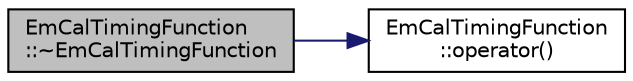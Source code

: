 digraph "EmCalTimingFunction::~EmCalTimingFunction"
{
  edge [fontname="Helvetica",fontsize="10",labelfontname="Helvetica",labelfontsize="10"];
  node [fontname="Helvetica",fontsize="10",shape=record];
  rankdir="LR";
  Node1 [label="EmCalTimingFunction\l::~EmCalTimingFunction",height=0.2,width=0.4,color="black", fillcolor="grey75", style="filled", fontcolor="black"];
  Node1 -> Node2 [color="midnightblue",fontsize="10",style="solid",fontname="Helvetica"];
  Node2 [label="EmCalTimingFunction\l::operator()",height=0.2,width=0.4,color="black", fillcolor="white", style="filled",URL="$d5/d1e/class_em_cal_timing_function.html#a12c4e88601d4f6bc4b252a428be2a2d8"];
}
